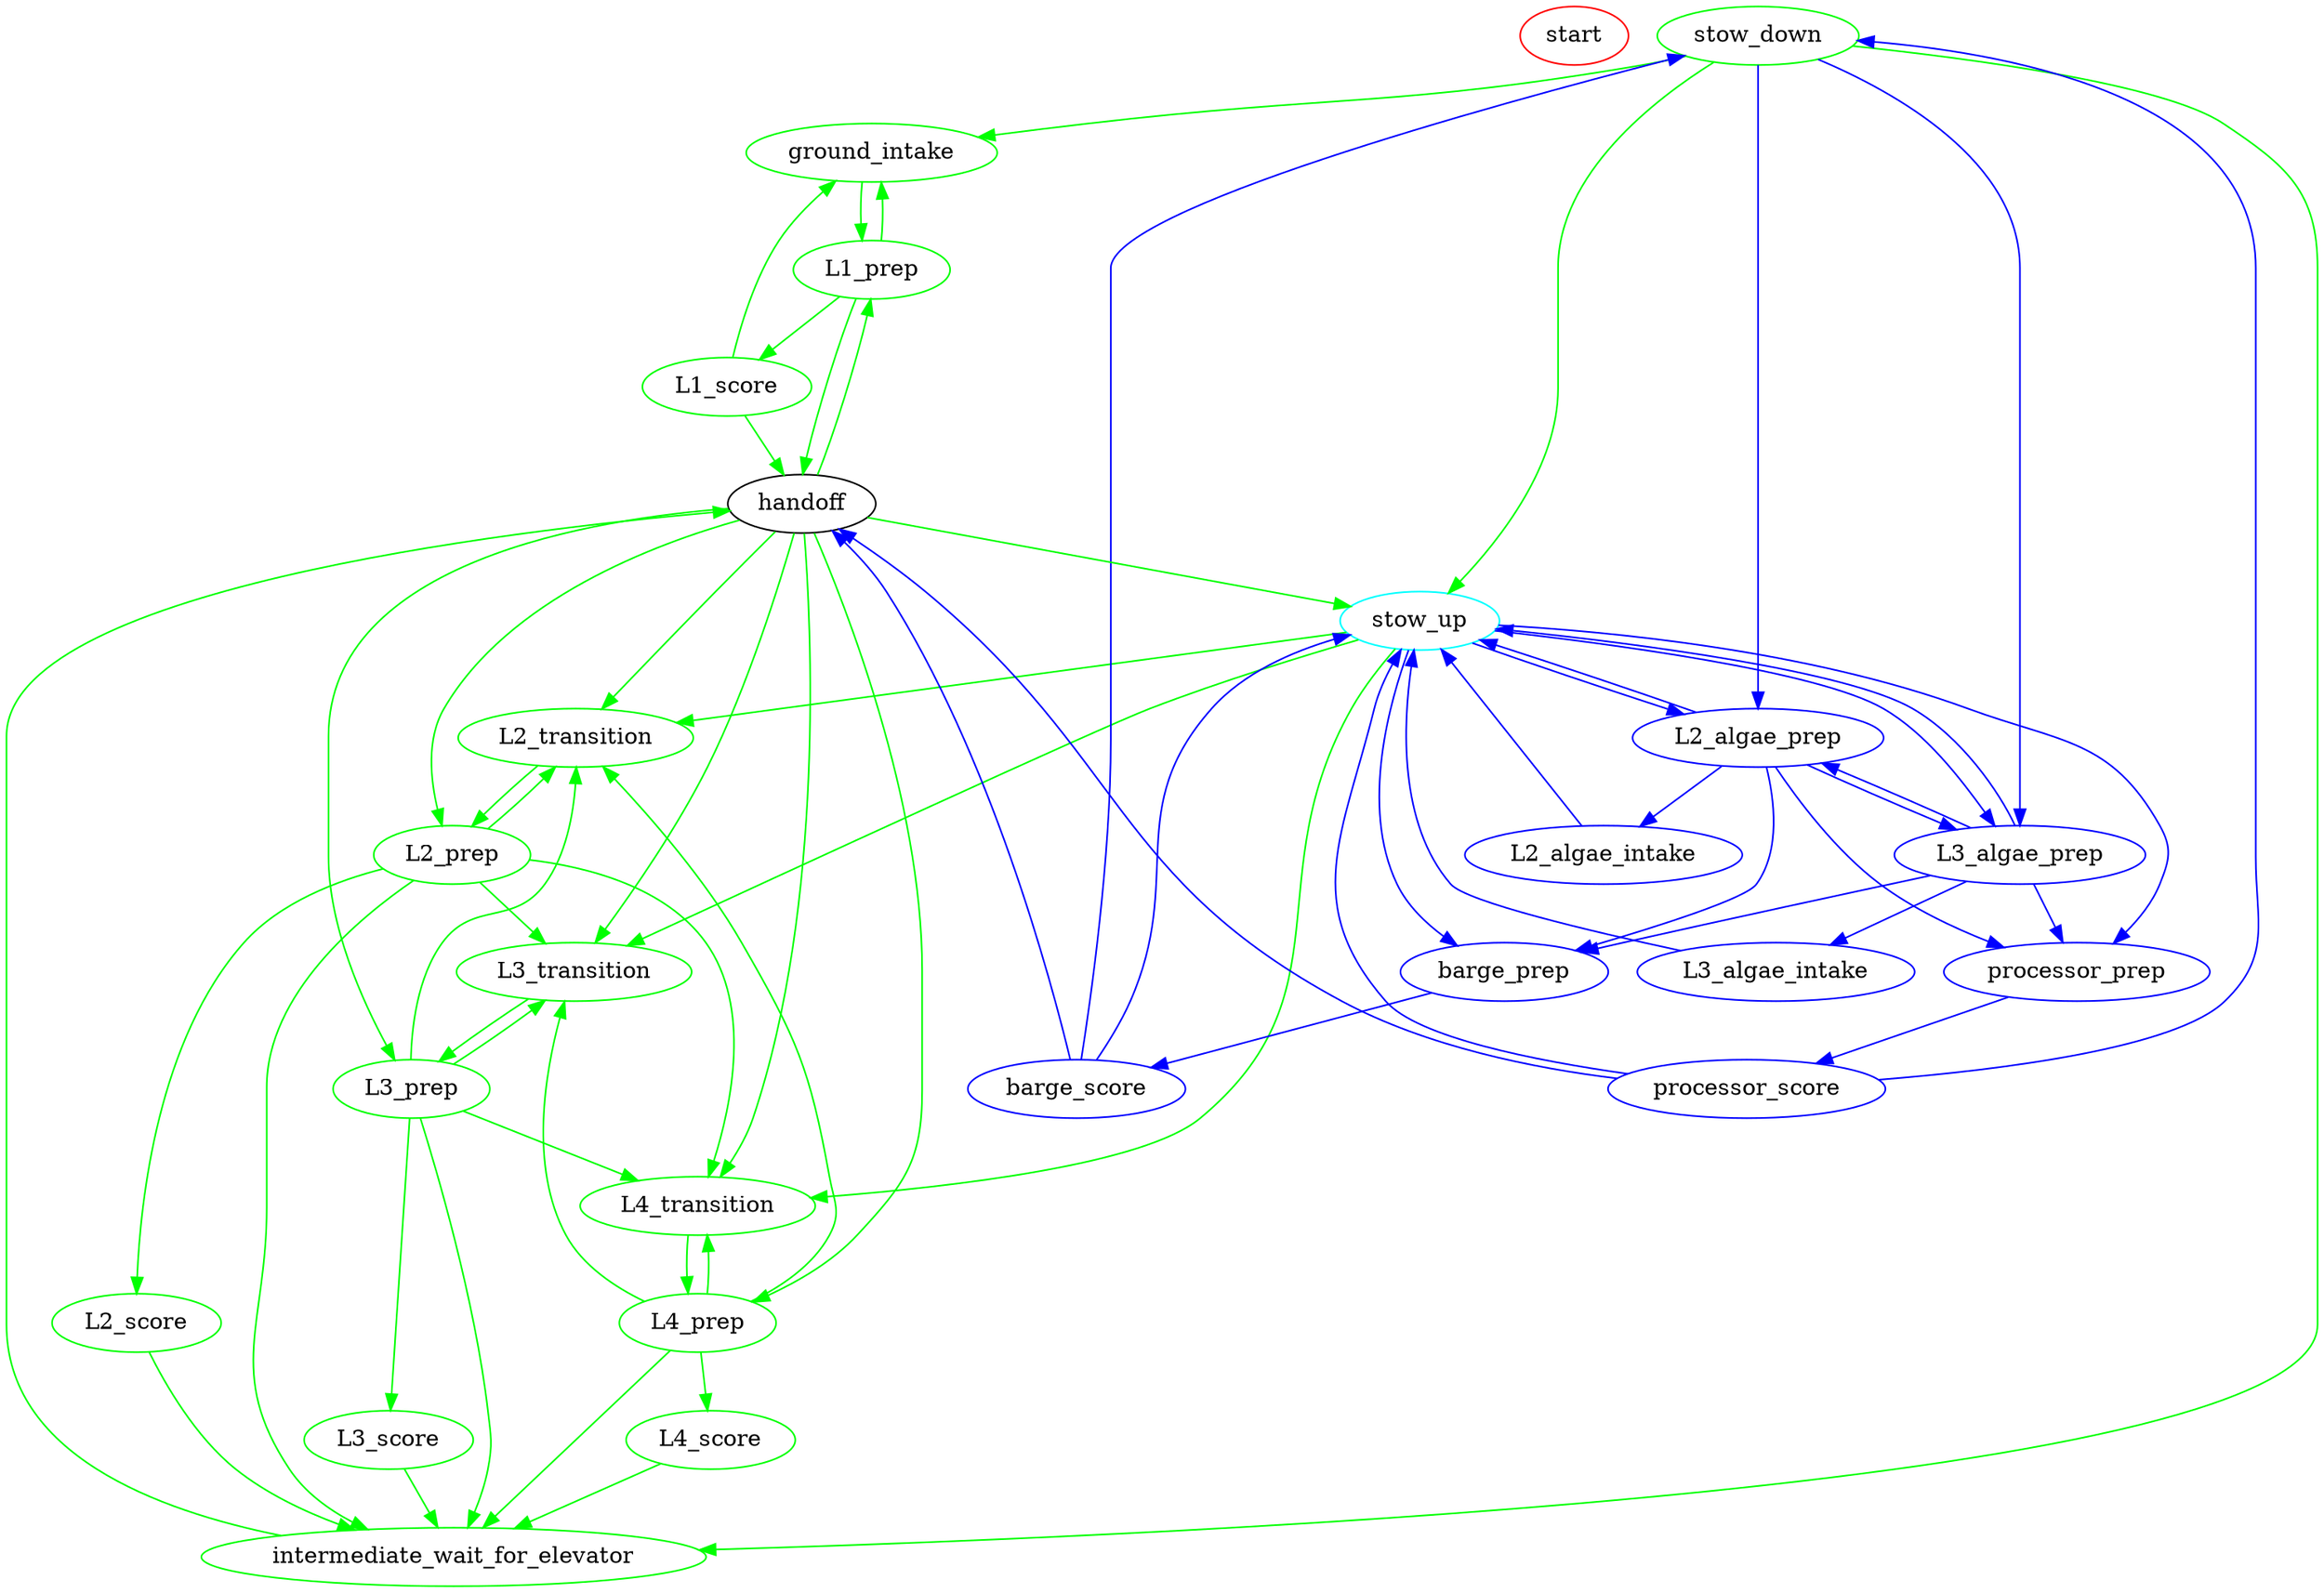 digraph Superstructure {
  /*
   * Graphviz DOT file for the superstructure state machine.
   * States are represented as nodes, and transitions are represented as edges.
  */

  // Node definitions
  start [color = red]

  stow_down [color = green]

  ground_intake [color = green]

  L1_score [color = green]
  L2_score [color = green]
  L3_score [color = green]
  L4_score [color = green]
  
  stow_up [color = cyan]
  
  L2_algae_prep [color = blue]
  L3_algae_prep [color = blue]
  
  L2_algae_intake [color = blue]
  L3_algae_intake [color = blue]

  barge_prep [color = blue]
  barge_score [color = blue]
  
  processor_prep [color = blue]
  processor_score [color = blue]

  # Prep states
  L1_prep [color = green]
  L2_prep [color = green]
  L3_prep [color = green]
  L4_prep [color = green]

  # Transition States
  L2_transition [color = green]
  L3_transition [color = green]
  L4_transition [color = green]
  # Transition states are inherently wait_for_elevator states but for different levels

  intermediate_wait_for_elevator [color = green]
  
  stow_down -> stow_up [color = green]
  handoff -> stow_up [color = green]
  
  stow_up -> L2_transition [color = green]
  stow_up -> L3_transition [color = green]
  stow_up -> L4_transition [color = green]
  
  # Coral Edges
  handoff -> L1_prep [color = green]
  handoff -> L2_transition [color = green]
  handoff -> L3_transition [color = green]
  handoff -> L4_transition [color = green]
  
  handoff -> L2_prep [color = green]
  handoff -> L3_prep [color = green]
  handoff -> L4_prep [color = green]

  stow_down -> intermediate_wait_for_elevator [color = green]
  intermediate_wait_for_elevator -> handoff [color = green]
  ground_intake -> L1_prep [color = green]
  stow_down -> ground_intake [color = green]

  L1_prep -> ground_intake [color = green]

  L1_prep -> L1_score [color = green]
  L2_prep -> L2_score [color = green]
  L3_prep -> L3_score [color = green]
  L4_prep -> L4_score [color = green]

  L2_prep -> intermediate_wait_for_elevator [color = green]
  L3_prep -> intermediate_wait_for_elevator [color = green]
  L4_prep -> intermediate_wait_for_elevator [color = green]
  
  L1_score -> ground_intake [color = green]
  L1_prep -> handoff [color = green]
  L1_score -> handoff [color = green]
    
  L2_score -> intermediate_wait_for_elevator [color = green]
  L3_score -> intermediate_wait_for_elevator [color = green]
  L4_score -> intermediate_wait_for_elevator [color = green]

  L2_prep -> L3_transition [color = green]
  L2_prep -> L4_transition [color = green]
  L3_prep -> L2_transition [color = green]
  L3_prep -> L4_transition [color = green]
  L4_prep -> L3_transition [color = green]
  L4_prep -> L2_transition [color = green]

  L2_transition -> L2_prep [color = green]
  L3_transition -> L3_prep [color = green]
  L4_transition -> L4_prep [color = green]

  L2_prep -> L2_transition [color = green]
  L3_prep -> L3_transition [color = green]
  L4_prep -> L4_transition [color = green]
  
  # Algae Edges
  stow_up -> L2_algae_prep [color = blue]
  stow_up -> L3_algae_prep [color = blue]
  stow_up -> barge_prep [color = blue]
  stow_up -> processor_prep [color = blue]
  
  stow_down -> L2_algae_prep [color = blue]
  stow_down -> L3_algae_prep [color = blue]
  
  L2_algae_prep -> barge_prep [color = blue]
  L3_algae_prep -> barge_prep [color = blue]
  
  L2_algae_prep -> processor_prep [color = blue]
  L3_algae_prep -> processor_prep [color = blue]
  
  L2_algae_prep -> stow_up [color = blue]
  L3_algae_prep -> stow_up [color = blue]
  
  L2_algae_prep -> L2_algae_intake [color = blue]
  L3_algae_prep -> L3_algae_intake [color = blue]
  
  L2_algae_intake -> stow_up [color = blue]
  L3_algae_intake -> stow_up [color = blue]
  
  barge_prep -> barge_score [color = blue]
  processor_prep -> processor_score [color = blue]
  
  processor_score -> stow_up [color = blue]
  processor_score -> stow_down [color = blue]
  processor_score -> handoff [color = blue]
  
  barge_score -> stow_up [color = blue]
  barge_score -> stow_down [color = blue]
  barge_score -> handoff [color = blue]
  
  L2_algae_prep -> L3_algae_prep [color = blue]
  L3_algae_prep -> L2_algae_prep [color = blue]
}